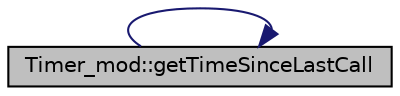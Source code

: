 digraph "Timer_mod::getTimeSinceLastCall"
{
 // LATEX_PDF_SIZE
  edge [fontname="Helvetica",fontsize="10",labelfontname="Helvetica",labelfontsize="10"];
  node [fontname="Helvetica",fontsize="10",shape=record];
  rankdir="LR";
  Node1 [label="Timer_mod::getTimeSinceLastCall",height=0.2,width=0.4,color="black", fillcolor="grey75", style="filled", fontcolor="black",tooltip="This procedure is a method of the class Timer_type. Report the time spent in seconds since the last t..."];
  Node1 -> Node1 [color="midnightblue",fontsize="10",style="solid",fontname="Helvetica"];
}
